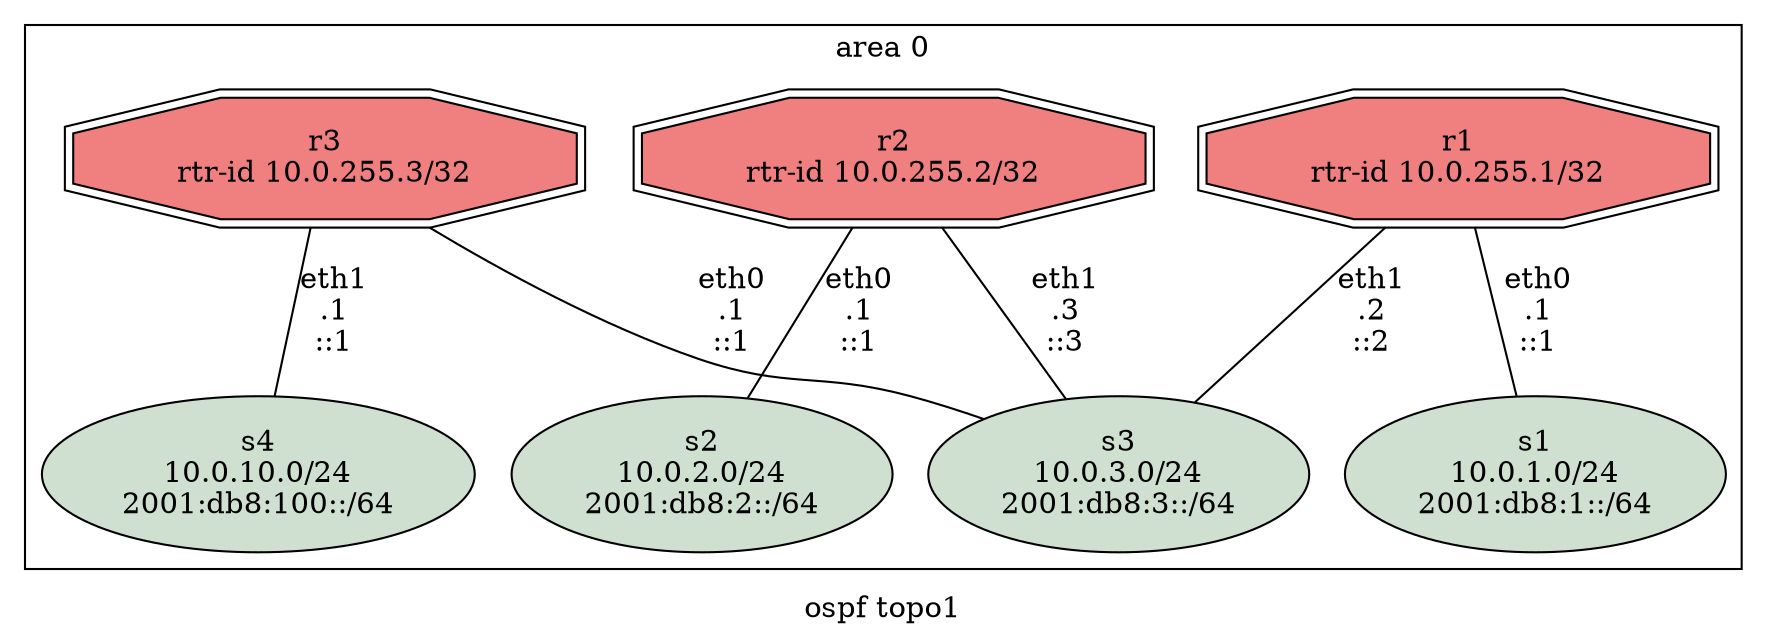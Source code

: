 ## Color coding:
#########################
##  Main FRR: #f08080  red
##  Switches: #d0e0d0  gray
##  RIP:      #19e3d9  Cyan
##  RIPng:    #fcb314  dark yellow
##  OSPFv2:   #32b835  Green
##  OSPFv3:   #19e3d9  Cyan
##  ISIS IPv4 #fcb314  dark yellow
##  ISIS IPv6 #9a81ec  purple
##  BGP IPv4  #eee3d3  beige
##  BGP IPv6  #fdff00  yellow
##### Colors (see http://www.color-hex.com/)

graph ospf_topo1 {
	label="ospf topo1";

	# Routers
	r1 [
		label="r1\nrtr-id 10.0.255.1/32",
		shape=doubleoctagon,
		fillcolor="#f08080",
		style=filled,
	];
	r2 [
		label="r2\nrtr-id 10.0.255.2/32",
		shape=doubleoctagon,
		fillcolor="#f08080",
		style=filled,
	];
	r3 [
		label="r3\nrtr-id 10.0.255.3/32",
		shape=doubleoctagon,
		fillcolor="#f08080",
		style=filled,
	];

	# Switches
	s1 [
		label="s1\n10.0.1.0/24\n2001:db8:1::/64",
		shape=oval,
		fillcolor="#d0e0d0",
		style=filled,
	];
	s2 [
		label="s2\n10.0.2.0/24\n2001:db8:2::/64",
		shape=oval,
		fillcolor="#d0e0d0",
		style=filled,
	];
	s3 [
		label="s3\n10.0.3.0/24\n2001:db8:3::/64",
		shape=oval,
		fillcolor="#d0e0d0",
		style=filled,
	];
	s4 [
		label="s4\n10.0.10.0/24\n2001:db8:100::/64",
		shape=oval,
		fillcolor="#d0e0d0",
		style=filled,
	];

	# Connections
  subgraph cluster0 {
    label="area 0"

	  r1 -- s1 [label="eth0\n.1\n::1"];
	  r1 -- s3 [label="eth1\n.2\n::2"];

	  r2 -- s2 [label="eth0\n.1\n::1"];
	  r2 -- s3 [label="eth1\n.3\n::3"];

	  r3 -- s3 [label="eth0\n.1\n::1"];
	  r3 -- s4 [label="eth1\n.1\n::1"];
  }

}
